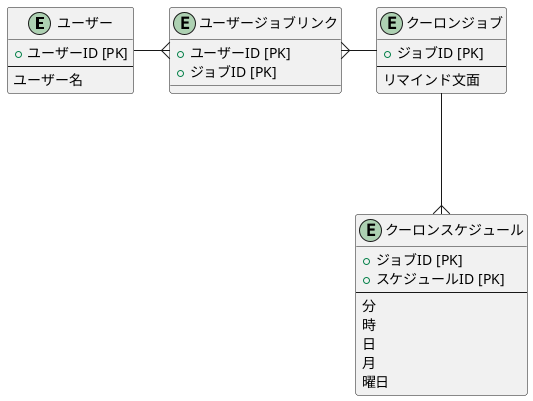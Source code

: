 @startuml

/'
  ユーザー
  クーロンジョブ
  ユーザー_ジョブ_リンク
 '/


entity "ユーザー" as users {
  + ユーザーID [PK]
  --
  ユーザー名
}

entity "クーロンジョブ" as cronjobs {
  + ジョブID [PK]
  --
  リマインド文面
}

/'
  "1-10"は1〜10で10レコードで持つ
  "1,5,10"は3レコード
  "*/2"は0,2,4,6,8,10,12,...,20,22のレコードを持つ
 '/
entity "クーロンスケジュール" as schedule {
  + ジョブID [PK]
  + スケジュールID [PK]
  --
  分
  時
  日
  月
  曜日
}

entity "ユーザージョブリンク" as user_job_links {
  + ユーザーID [PK]
  + ジョブID [PK]
}

/'
関係性
------   :1
----||   :1 and only 1
----o|   :0 or 1
-----{   :many
----|{   :1 or more
----o{   :0 or many

entityの位置
ri ...right
le ...left
do ...down
'/
users --ri-{ user_job_links
user_job_links }-ri-- cronjobs
cronjobs --do-{ schedule

@enduml
